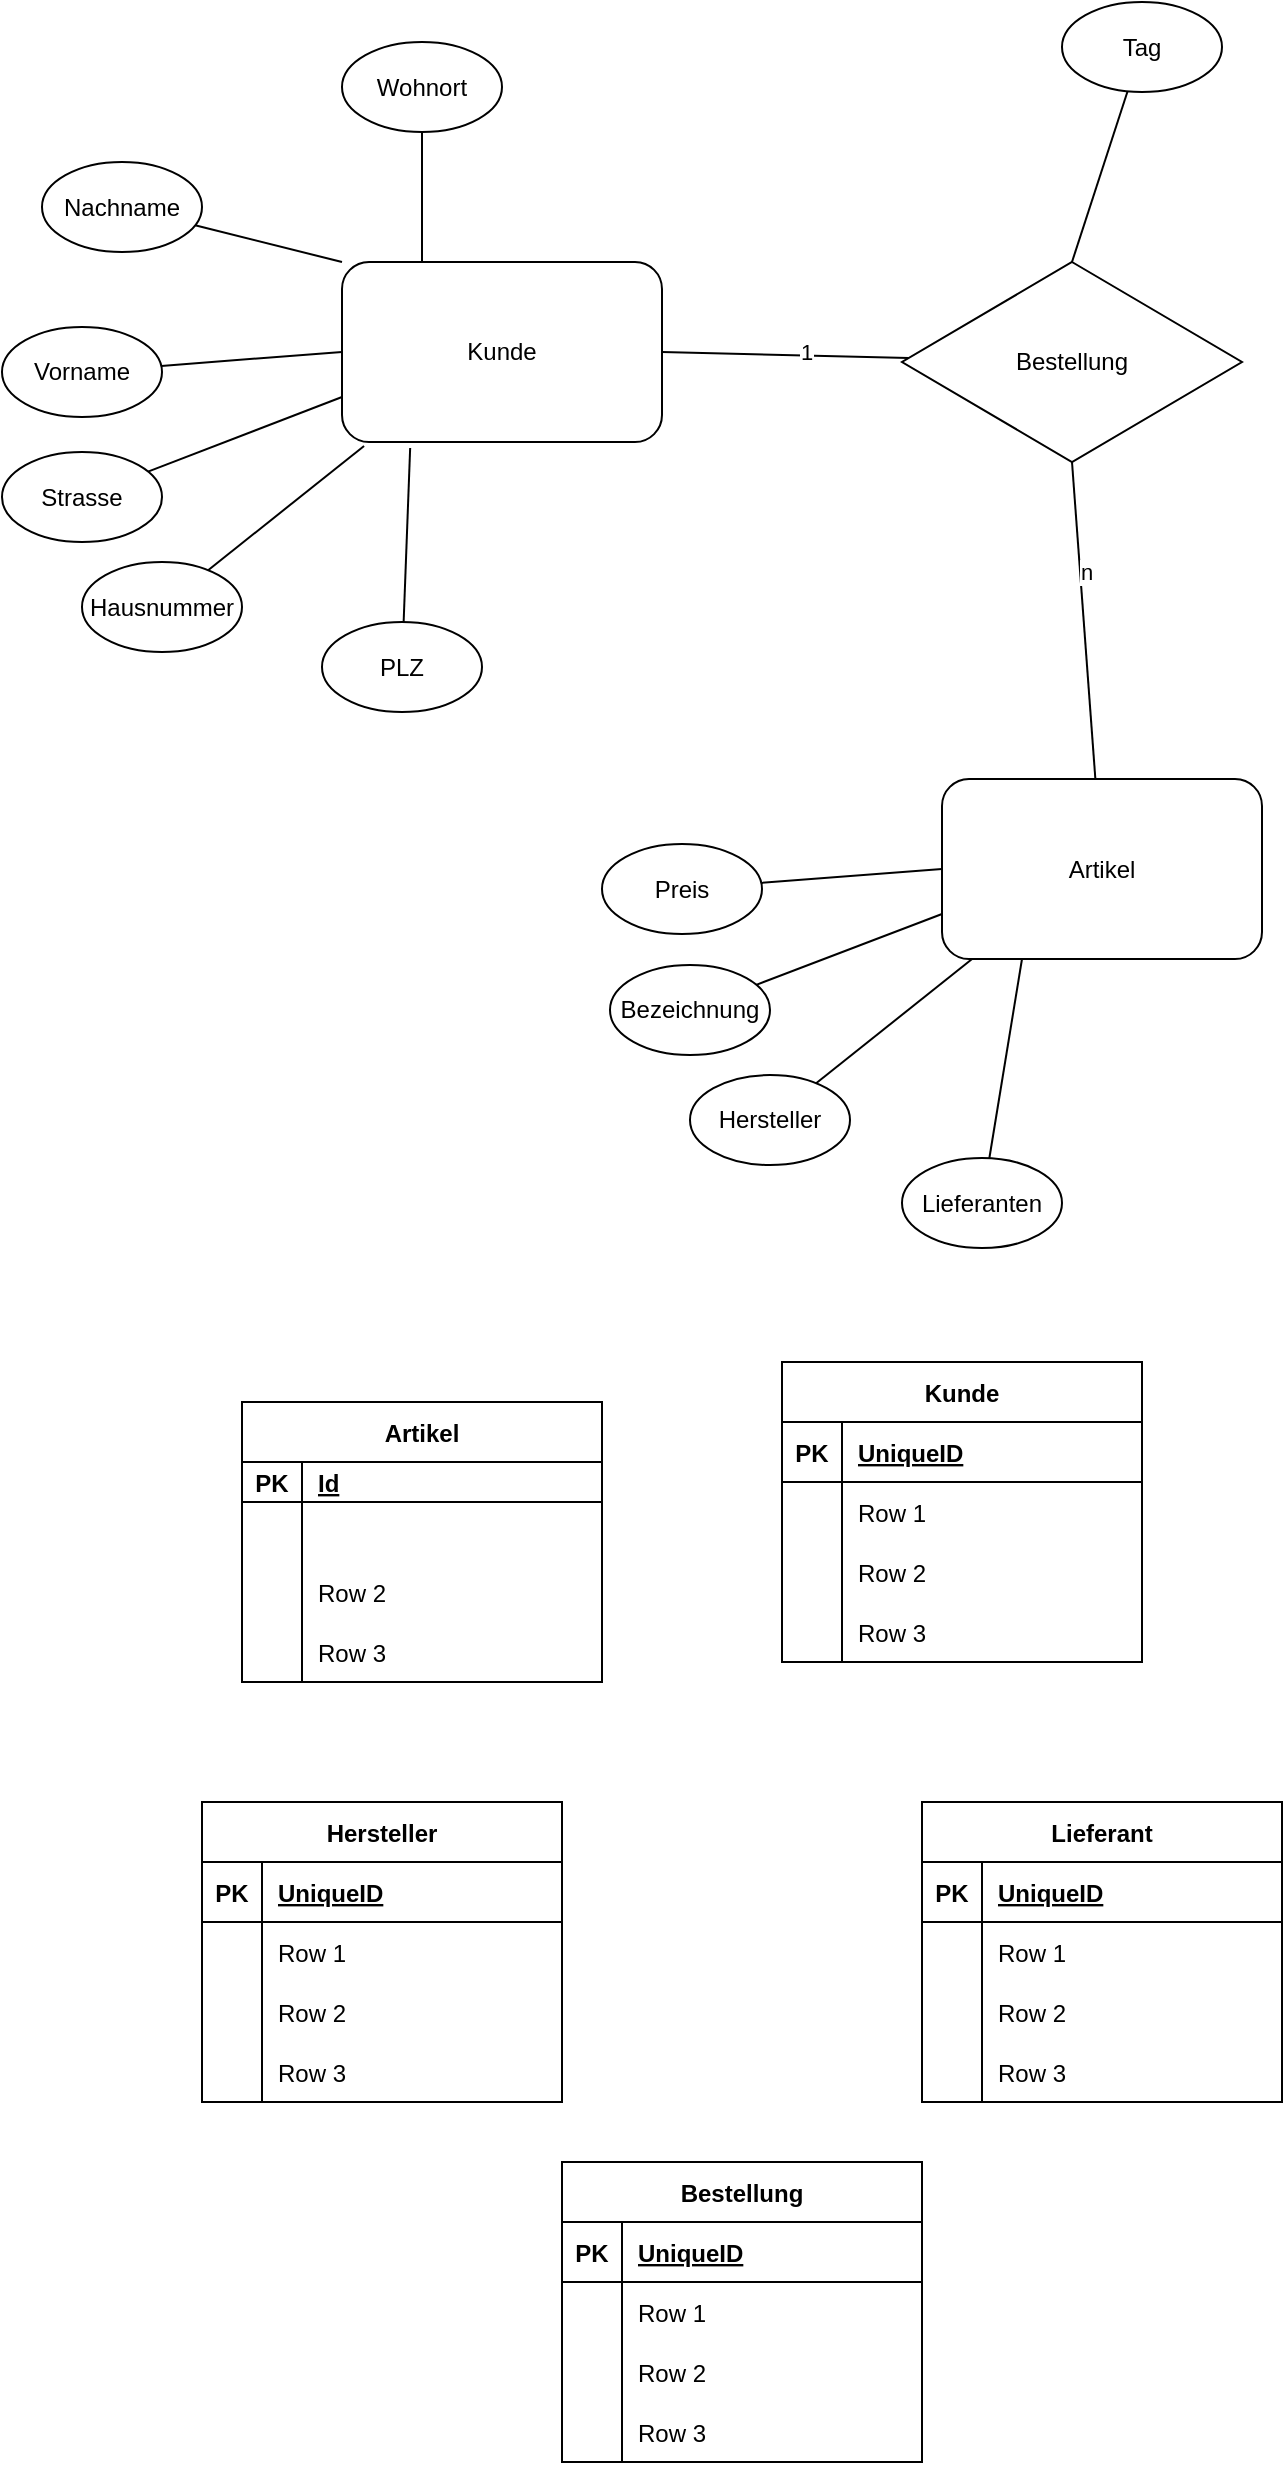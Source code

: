 <mxfile version="20.5.1" type="github"><diagram id="R2lEEEUBdFMjLlhIrx00" name="Page-1"><mxGraphModel dx="1580" dy="882" grid="1" gridSize="10" guides="1" tooltips="1" connect="1" arrows="1" fold="1" page="1" pageScale="1" pageWidth="850" pageHeight="1100" math="0" shadow="0" extFonts="Permanent Marker^https://fonts.googleapis.com/css?family=Permanent+Marker"><root><mxCell id="0"/><mxCell id="1" parent="0"/><mxCell id="NSerbnkWUkwt67EBrDZs-1" value="Kunde" style="rounded=1;whiteSpace=wrap;html=1;" vertex="1" parent="1"><mxGeometry x="200" y="160" width="160" height="90" as="geometry"/></mxCell><mxCell id="NSerbnkWUkwt67EBrDZs-8" style="rounded=0;orthogonalLoop=1;jettySize=auto;html=1;entryX=0;entryY=0.5;entryDx=0;entryDy=0;endArrow=none;endFill=0;" edge="1" parent="1" source="NSerbnkWUkwt67EBrDZs-6" target="NSerbnkWUkwt67EBrDZs-1"><mxGeometry relative="1" as="geometry"/></mxCell><mxCell id="NSerbnkWUkwt67EBrDZs-6" value="Vorname" style="ellipse;whiteSpace=wrap;html=1;" vertex="1" parent="1"><mxGeometry x="30" y="192.5" width="80" height="45" as="geometry"/></mxCell><mxCell id="NSerbnkWUkwt67EBrDZs-11" style="rounded=0;orthogonalLoop=1;jettySize=auto;html=1;entryX=0.069;entryY=1.022;entryDx=0;entryDy=0;endArrow=none;endFill=0;entryPerimeter=0;" edge="1" parent="1" source="NSerbnkWUkwt67EBrDZs-12" target="NSerbnkWUkwt67EBrDZs-1"><mxGeometry relative="1" as="geometry"><mxPoint x="170" y="225" as="targetPoint"/></mxGeometry></mxCell><mxCell id="NSerbnkWUkwt67EBrDZs-12" value="Hausnummer" style="ellipse;whiteSpace=wrap;html=1;" vertex="1" parent="1"><mxGeometry x="70" y="310" width="80" height="45" as="geometry"/></mxCell><mxCell id="NSerbnkWUkwt67EBrDZs-13" style="rounded=0;orthogonalLoop=1;jettySize=auto;html=1;entryX=0;entryY=0.75;entryDx=0;entryDy=0;endArrow=none;endFill=0;" edge="1" parent="1" source="NSerbnkWUkwt67EBrDZs-14" target="NSerbnkWUkwt67EBrDZs-1"><mxGeometry relative="1" as="geometry"><mxPoint x="180" y="235" as="targetPoint"/></mxGeometry></mxCell><mxCell id="NSerbnkWUkwt67EBrDZs-14" value="Strasse" style="ellipse;whiteSpace=wrap;html=1;" vertex="1" parent="1"><mxGeometry x="30" y="255" width="80" height="45" as="geometry"/></mxCell><mxCell id="NSerbnkWUkwt67EBrDZs-15" style="rounded=0;orthogonalLoop=1;jettySize=auto;html=1;entryX=0;entryY=0;entryDx=0;entryDy=0;endArrow=none;endFill=0;" edge="1" parent="1" source="NSerbnkWUkwt67EBrDZs-16" target="NSerbnkWUkwt67EBrDZs-1"><mxGeometry relative="1" as="geometry"><mxPoint x="180" y="132.5" as="targetPoint"/></mxGeometry></mxCell><mxCell id="NSerbnkWUkwt67EBrDZs-16" value="Nachname" style="ellipse;whiteSpace=wrap;html=1;" vertex="1" parent="1"><mxGeometry x="50" y="110" width="80" height="45" as="geometry"/></mxCell><mxCell id="NSerbnkWUkwt67EBrDZs-17" style="rounded=0;orthogonalLoop=1;jettySize=auto;html=1;entryX=0.213;entryY=1.033;entryDx=0;entryDy=0;endArrow=none;endFill=0;entryPerimeter=0;" edge="1" parent="1" source="NSerbnkWUkwt67EBrDZs-18" target="NSerbnkWUkwt67EBrDZs-1"><mxGeometry relative="1" as="geometry"><mxPoint x="221.04" y="261.98" as="targetPoint"/></mxGeometry></mxCell><mxCell id="NSerbnkWUkwt67EBrDZs-18" value="PLZ" style="ellipse;whiteSpace=wrap;html=1;" vertex="1" parent="1"><mxGeometry x="190" y="340" width="80" height="45" as="geometry"/></mxCell><mxCell id="NSerbnkWUkwt67EBrDZs-19" style="edgeStyle=orthogonalEdgeStyle;rounded=0;orthogonalLoop=1;jettySize=auto;html=1;entryX=0.25;entryY=0;entryDx=0;entryDy=0;endArrow=none;endFill=0;" edge="1" parent="1" source="NSerbnkWUkwt67EBrDZs-20" target="NSerbnkWUkwt67EBrDZs-1"><mxGeometry relative="1" as="geometry"><mxPoint x="311.04" y="280.99" as="targetPoint"/></mxGeometry></mxCell><mxCell id="NSerbnkWUkwt67EBrDZs-20" value="Wohnort" style="ellipse;whiteSpace=wrap;html=1;" vertex="1" parent="1"><mxGeometry x="200" y="50" width="80" height="45" as="geometry"/></mxCell><mxCell id="NSerbnkWUkwt67EBrDZs-33" style="edgeStyle=none;rounded=0;orthogonalLoop=1;jettySize=auto;html=1;entryX=0.5;entryY=1;entryDx=0;entryDy=0;endArrow=none;endFill=0;" edge="1" parent="1" source="NSerbnkWUkwt67EBrDZs-21" target="NSerbnkWUkwt67EBrDZs-32"><mxGeometry relative="1" as="geometry"/></mxCell><mxCell id="NSerbnkWUkwt67EBrDZs-38" value="n" style="edgeLabel;html=1;align=center;verticalAlign=middle;resizable=0;points=[];" vertex="1" connectable="0" parent="NSerbnkWUkwt67EBrDZs-33"><mxGeometry x="0.303" y="-3" relative="1" as="geometry"><mxPoint as="offset"/></mxGeometry></mxCell><mxCell id="NSerbnkWUkwt67EBrDZs-21" value="Artikel" style="rounded=1;whiteSpace=wrap;html=1;" vertex="1" parent="1"><mxGeometry x="500" y="418.5" width="160" height="90" as="geometry"/></mxCell><mxCell id="NSerbnkWUkwt67EBrDZs-22" style="rounded=0;orthogonalLoop=1;jettySize=auto;html=1;entryX=0;entryY=0.5;entryDx=0;entryDy=0;endArrow=none;endFill=0;" edge="1" parent="1" source="NSerbnkWUkwt67EBrDZs-23" target="NSerbnkWUkwt67EBrDZs-21"><mxGeometry relative="1" as="geometry"/></mxCell><mxCell id="NSerbnkWUkwt67EBrDZs-23" value="Preis" style="ellipse;whiteSpace=wrap;html=1;" vertex="1" parent="1"><mxGeometry x="330" y="451" width="80" height="45" as="geometry"/></mxCell><mxCell id="NSerbnkWUkwt67EBrDZs-24" style="rounded=0;orthogonalLoop=1;jettySize=auto;html=1;entryX=0.069;entryY=1.022;entryDx=0;entryDy=0;endArrow=none;endFill=0;entryPerimeter=0;" edge="1" parent="1" source="NSerbnkWUkwt67EBrDZs-25"><mxGeometry relative="1" as="geometry"><mxPoint x="515.04" y="508.5" as="targetPoint"/></mxGeometry></mxCell><mxCell id="NSerbnkWUkwt67EBrDZs-25" value="Hersteller" style="ellipse;whiteSpace=wrap;html=1;" vertex="1" parent="1"><mxGeometry x="374" y="566.52" width="80" height="45" as="geometry"/></mxCell><mxCell id="NSerbnkWUkwt67EBrDZs-26" style="rounded=0;orthogonalLoop=1;jettySize=auto;html=1;entryX=0;entryY=0.75;entryDx=0;entryDy=0;endArrow=none;endFill=0;" edge="1" parent="1" source="NSerbnkWUkwt67EBrDZs-27" target="NSerbnkWUkwt67EBrDZs-21"><mxGeometry relative="1" as="geometry"><mxPoint x="480" y="493.5" as="targetPoint"/></mxGeometry></mxCell><mxCell id="NSerbnkWUkwt67EBrDZs-27" value="Bezeichnung" style="ellipse;whiteSpace=wrap;html=1;" vertex="1" parent="1"><mxGeometry x="334" y="511.52" width="80" height="45" as="geometry"/></mxCell><mxCell id="NSerbnkWUkwt67EBrDZs-30" style="rounded=0;orthogonalLoop=1;jettySize=auto;html=1;endArrow=none;endFill=0;entryX=0.25;entryY=1;entryDx=0;entryDy=0;" edge="1" parent="1" source="NSerbnkWUkwt67EBrDZs-31" target="NSerbnkWUkwt67EBrDZs-21"><mxGeometry relative="1" as="geometry"><mxPoint x="563.834" y="508.5" as="targetPoint"/></mxGeometry></mxCell><mxCell id="NSerbnkWUkwt67EBrDZs-31" value="Lieferanten" style="ellipse;whiteSpace=wrap;html=1;" vertex="1" parent="1"><mxGeometry x="480" y="608.02" width="80" height="45" as="geometry"/></mxCell><mxCell id="NSerbnkWUkwt67EBrDZs-34" style="edgeStyle=none;rounded=0;orthogonalLoop=1;jettySize=auto;html=1;entryX=1;entryY=0.5;entryDx=0;entryDy=0;endArrow=none;endFill=0;" edge="1" parent="1" source="NSerbnkWUkwt67EBrDZs-32" target="NSerbnkWUkwt67EBrDZs-1"><mxGeometry relative="1" as="geometry"/></mxCell><mxCell id="NSerbnkWUkwt67EBrDZs-37" value="1" style="edgeLabel;html=1;align=center;verticalAlign=middle;resizable=0;points=[];" vertex="1" connectable="0" parent="NSerbnkWUkwt67EBrDZs-34"><mxGeometry x="-0.166" y="-2" relative="1" as="geometry"><mxPoint as="offset"/></mxGeometry></mxCell><mxCell id="NSerbnkWUkwt67EBrDZs-32" value="Bestellung" style="rhombus;whiteSpace=wrap;html=1;" vertex="1" parent="1"><mxGeometry x="480" y="160" width="170" height="100" as="geometry"/></mxCell><mxCell id="NSerbnkWUkwt67EBrDZs-35" style="rounded=0;orthogonalLoop=1;jettySize=auto;html=1;entryX=0.5;entryY=0;entryDx=0;entryDy=0;endArrow=none;endFill=0;" edge="1" parent="1" source="NSerbnkWUkwt67EBrDZs-36" target="NSerbnkWUkwt67EBrDZs-32"><mxGeometry relative="1" as="geometry"><mxPoint x="600" y="140" as="targetPoint"/></mxGeometry></mxCell><mxCell id="NSerbnkWUkwt67EBrDZs-36" value="Tag" style="ellipse;whiteSpace=wrap;html=1;" vertex="1" parent="1"><mxGeometry x="560" y="30" width="80" height="45" as="geometry"/></mxCell><mxCell id="NSerbnkWUkwt67EBrDZs-144" value="Artikel" style="shape=table;startSize=30;container=1;collapsible=1;childLayout=tableLayout;fixedRows=1;rowLines=0;fontStyle=1;align=center;resizeLast=1;" vertex="1" parent="1"><mxGeometry x="150" y="730" width="180" height="140" as="geometry"/></mxCell><mxCell id="NSerbnkWUkwt67EBrDZs-145" value="" style="shape=tableRow;horizontal=0;startSize=0;swimlaneHead=0;swimlaneBody=0;fillColor=none;collapsible=0;dropTarget=0;points=[[0,0.5],[1,0.5]];portConstraint=eastwest;top=0;left=0;right=0;bottom=1;" vertex="1" parent="NSerbnkWUkwt67EBrDZs-144"><mxGeometry y="30" width="180" height="20" as="geometry"/></mxCell><mxCell id="NSerbnkWUkwt67EBrDZs-146" value="PK" style="shape=partialRectangle;connectable=0;fillColor=none;top=0;left=0;bottom=0;right=0;fontStyle=1;overflow=hidden;" vertex="1" parent="NSerbnkWUkwt67EBrDZs-145"><mxGeometry width="30" height="20" as="geometry"><mxRectangle width="30" height="20" as="alternateBounds"/></mxGeometry></mxCell><mxCell id="NSerbnkWUkwt67EBrDZs-147" value="Id" style="shape=partialRectangle;connectable=0;fillColor=none;top=0;left=0;bottom=0;right=0;align=left;spacingLeft=6;fontStyle=5;overflow=hidden;" vertex="1" parent="NSerbnkWUkwt67EBrDZs-145"><mxGeometry x="30" width="150" height="20" as="geometry"><mxRectangle width="150" height="20" as="alternateBounds"/></mxGeometry></mxCell><mxCell id="NSerbnkWUkwt67EBrDZs-148" value="" style="shape=tableRow;horizontal=0;startSize=0;swimlaneHead=0;swimlaneBody=0;fillColor=none;collapsible=0;dropTarget=0;points=[[0,0.5],[1,0.5]];portConstraint=eastwest;top=0;left=0;right=0;bottom=0;" vertex="1" parent="NSerbnkWUkwt67EBrDZs-144"><mxGeometry y="50" width="180" height="30" as="geometry"/></mxCell><mxCell id="NSerbnkWUkwt67EBrDZs-149" value="" style="shape=partialRectangle;connectable=0;fillColor=none;top=0;left=0;bottom=0;right=0;editable=1;overflow=hidden;" vertex="1" parent="NSerbnkWUkwt67EBrDZs-148"><mxGeometry width="30" height="30" as="geometry"><mxRectangle width="30" height="30" as="alternateBounds"/></mxGeometry></mxCell><mxCell id="NSerbnkWUkwt67EBrDZs-150" value="" style="shape=partialRectangle;connectable=0;fillColor=none;top=0;left=0;bottom=0;right=0;align=left;spacingLeft=6;overflow=hidden;" vertex="1" parent="NSerbnkWUkwt67EBrDZs-148"><mxGeometry x="30" width="150" height="30" as="geometry"><mxRectangle width="150" height="30" as="alternateBounds"/></mxGeometry></mxCell><mxCell id="NSerbnkWUkwt67EBrDZs-151" value="" style="shape=tableRow;horizontal=0;startSize=0;swimlaneHead=0;swimlaneBody=0;fillColor=none;collapsible=0;dropTarget=0;points=[[0,0.5],[1,0.5]];portConstraint=eastwest;top=0;left=0;right=0;bottom=0;" vertex="1" parent="NSerbnkWUkwt67EBrDZs-144"><mxGeometry y="80" width="180" height="30" as="geometry"/></mxCell><mxCell id="NSerbnkWUkwt67EBrDZs-152" value="" style="shape=partialRectangle;connectable=0;fillColor=none;top=0;left=0;bottom=0;right=0;editable=1;overflow=hidden;" vertex="1" parent="NSerbnkWUkwt67EBrDZs-151"><mxGeometry width="30" height="30" as="geometry"><mxRectangle width="30" height="30" as="alternateBounds"/></mxGeometry></mxCell><mxCell id="NSerbnkWUkwt67EBrDZs-153" value="Row 2" style="shape=partialRectangle;connectable=0;fillColor=none;top=0;left=0;bottom=0;right=0;align=left;spacingLeft=6;overflow=hidden;" vertex="1" parent="NSerbnkWUkwt67EBrDZs-151"><mxGeometry x="30" width="150" height="30" as="geometry"><mxRectangle width="150" height="30" as="alternateBounds"/></mxGeometry></mxCell><mxCell id="NSerbnkWUkwt67EBrDZs-154" value="" style="shape=tableRow;horizontal=0;startSize=0;swimlaneHead=0;swimlaneBody=0;fillColor=none;collapsible=0;dropTarget=0;points=[[0,0.5],[1,0.5]];portConstraint=eastwest;top=0;left=0;right=0;bottom=0;" vertex="1" parent="NSerbnkWUkwt67EBrDZs-144"><mxGeometry y="110" width="180" height="30" as="geometry"/></mxCell><mxCell id="NSerbnkWUkwt67EBrDZs-155" value="" style="shape=partialRectangle;connectable=0;fillColor=none;top=0;left=0;bottom=0;right=0;editable=1;overflow=hidden;" vertex="1" parent="NSerbnkWUkwt67EBrDZs-154"><mxGeometry width="30" height="30" as="geometry"><mxRectangle width="30" height="30" as="alternateBounds"/></mxGeometry></mxCell><mxCell id="NSerbnkWUkwt67EBrDZs-156" value="Row 3" style="shape=partialRectangle;connectable=0;fillColor=none;top=0;left=0;bottom=0;right=0;align=left;spacingLeft=6;overflow=hidden;" vertex="1" parent="NSerbnkWUkwt67EBrDZs-154"><mxGeometry x="30" width="150" height="30" as="geometry"><mxRectangle width="150" height="30" as="alternateBounds"/></mxGeometry></mxCell><mxCell id="NSerbnkWUkwt67EBrDZs-157" value="Kunde" style="shape=table;startSize=30;container=1;collapsible=1;childLayout=tableLayout;fixedRows=1;rowLines=0;fontStyle=1;align=center;resizeLast=1;" vertex="1" parent="1"><mxGeometry x="420" y="710" width="180" height="150" as="geometry"/></mxCell><mxCell id="NSerbnkWUkwt67EBrDZs-158" value="" style="shape=tableRow;horizontal=0;startSize=0;swimlaneHead=0;swimlaneBody=0;fillColor=none;collapsible=0;dropTarget=0;points=[[0,0.5],[1,0.5]];portConstraint=eastwest;top=0;left=0;right=0;bottom=1;" vertex="1" parent="NSerbnkWUkwt67EBrDZs-157"><mxGeometry y="30" width="180" height="30" as="geometry"/></mxCell><mxCell id="NSerbnkWUkwt67EBrDZs-159" value="PK" style="shape=partialRectangle;connectable=0;fillColor=none;top=0;left=0;bottom=0;right=0;fontStyle=1;overflow=hidden;" vertex="1" parent="NSerbnkWUkwt67EBrDZs-158"><mxGeometry width="30" height="30" as="geometry"><mxRectangle width="30" height="30" as="alternateBounds"/></mxGeometry></mxCell><mxCell id="NSerbnkWUkwt67EBrDZs-160" value="UniqueID" style="shape=partialRectangle;connectable=0;fillColor=none;top=0;left=0;bottom=0;right=0;align=left;spacingLeft=6;fontStyle=5;overflow=hidden;" vertex="1" parent="NSerbnkWUkwt67EBrDZs-158"><mxGeometry x="30" width="150" height="30" as="geometry"><mxRectangle width="150" height="30" as="alternateBounds"/></mxGeometry></mxCell><mxCell id="NSerbnkWUkwt67EBrDZs-161" value="" style="shape=tableRow;horizontal=0;startSize=0;swimlaneHead=0;swimlaneBody=0;fillColor=none;collapsible=0;dropTarget=0;points=[[0,0.5],[1,0.5]];portConstraint=eastwest;top=0;left=0;right=0;bottom=0;" vertex="1" parent="NSerbnkWUkwt67EBrDZs-157"><mxGeometry y="60" width="180" height="30" as="geometry"/></mxCell><mxCell id="NSerbnkWUkwt67EBrDZs-162" value="" style="shape=partialRectangle;connectable=0;fillColor=none;top=0;left=0;bottom=0;right=0;editable=1;overflow=hidden;" vertex="1" parent="NSerbnkWUkwt67EBrDZs-161"><mxGeometry width="30" height="30" as="geometry"><mxRectangle width="30" height="30" as="alternateBounds"/></mxGeometry></mxCell><mxCell id="NSerbnkWUkwt67EBrDZs-163" value="Row 1" style="shape=partialRectangle;connectable=0;fillColor=none;top=0;left=0;bottom=0;right=0;align=left;spacingLeft=6;overflow=hidden;" vertex="1" parent="NSerbnkWUkwt67EBrDZs-161"><mxGeometry x="30" width="150" height="30" as="geometry"><mxRectangle width="150" height="30" as="alternateBounds"/></mxGeometry></mxCell><mxCell id="NSerbnkWUkwt67EBrDZs-164" value="" style="shape=tableRow;horizontal=0;startSize=0;swimlaneHead=0;swimlaneBody=0;fillColor=none;collapsible=0;dropTarget=0;points=[[0,0.5],[1,0.5]];portConstraint=eastwest;top=0;left=0;right=0;bottom=0;" vertex="1" parent="NSerbnkWUkwt67EBrDZs-157"><mxGeometry y="90" width="180" height="30" as="geometry"/></mxCell><mxCell id="NSerbnkWUkwt67EBrDZs-165" value="" style="shape=partialRectangle;connectable=0;fillColor=none;top=0;left=0;bottom=0;right=0;editable=1;overflow=hidden;" vertex="1" parent="NSerbnkWUkwt67EBrDZs-164"><mxGeometry width="30" height="30" as="geometry"><mxRectangle width="30" height="30" as="alternateBounds"/></mxGeometry></mxCell><mxCell id="NSerbnkWUkwt67EBrDZs-166" value="Row 2" style="shape=partialRectangle;connectable=0;fillColor=none;top=0;left=0;bottom=0;right=0;align=left;spacingLeft=6;overflow=hidden;" vertex="1" parent="NSerbnkWUkwt67EBrDZs-164"><mxGeometry x="30" width="150" height="30" as="geometry"><mxRectangle width="150" height="30" as="alternateBounds"/></mxGeometry></mxCell><mxCell id="NSerbnkWUkwt67EBrDZs-167" value="" style="shape=tableRow;horizontal=0;startSize=0;swimlaneHead=0;swimlaneBody=0;fillColor=none;collapsible=0;dropTarget=0;points=[[0,0.5],[1,0.5]];portConstraint=eastwest;top=0;left=0;right=0;bottom=0;" vertex="1" parent="NSerbnkWUkwt67EBrDZs-157"><mxGeometry y="120" width="180" height="30" as="geometry"/></mxCell><mxCell id="NSerbnkWUkwt67EBrDZs-168" value="" style="shape=partialRectangle;connectable=0;fillColor=none;top=0;left=0;bottom=0;right=0;editable=1;overflow=hidden;" vertex="1" parent="NSerbnkWUkwt67EBrDZs-167"><mxGeometry width="30" height="30" as="geometry"><mxRectangle width="30" height="30" as="alternateBounds"/></mxGeometry></mxCell><mxCell id="NSerbnkWUkwt67EBrDZs-169" value="Row 3" style="shape=partialRectangle;connectable=0;fillColor=none;top=0;left=0;bottom=0;right=0;align=left;spacingLeft=6;overflow=hidden;" vertex="1" parent="NSerbnkWUkwt67EBrDZs-167"><mxGeometry x="30" width="150" height="30" as="geometry"><mxRectangle width="150" height="30" as="alternateBounds"/></mxGeometry></mxCell><mxCell id="NSerbnkWUkwt67EBrDZs-170" value="Lieferant" style="shape=table;startSize=30;container=1;collapsible=1;childLayout=tableLayout;fixedRows=1;rowLines=0;fontStyle=1;align=center;resizeLast=1;" vertex="1" parent="1"><mxGeometry x="490" y="930" width="180" height="150" as="geometry"/></mxCell><mxCell id="NSerbnkWUkwt67EBrDZs-171" value="" style="shape=tableRow;horizontal=0;startSize=0;swimlaneHead=0;swimlaneBody=0;fillColor=none;collapsible=0;dropTarget=0;points=[[0,0.5],[1,0.5]];portConstraint=eastwest;top=0;left=0;right=0;bottom=1;" vertex="1" parent="NSerbnkWUkwt67EBrDZs-170"><mxGeometry y="30" width="180" height="30" as="geometry"/></mxCell><mxCell id="NSerbnkWUkwt67EBrDZs-172" value="PK" style="shape=partialRectangle;connectable=0;fillColor=none;top=0;left=0;bottom=0;right=0;fontStyle=1;overflow=hidden;" vertex="1" parent="NSerbnkWUkwt67EBrDZs-171"><mxGeometry width="30" height="30" as="geometry"><mxRectangle width="30" height="30" as="alternateBounds"/></mxGeometry></mxCell><mxCell id="NSerbnkWUkwt67EBrDZs-173" value="UniqueID" style="shape=partialRectangle;connectable=0;fillColor=none;top=0;left=0;bottom=0;right=0;align=left;spacingLeft=6;fontStyle=5;overflow=hidden;" vertex="1" parent="NSerbnkWUkwt67EBrDZs-171"><mxGeometry x="30" width="150" height="30" as="geometry"><mxRectangle width="150" height="30" as="alternateBounds"/></mxGeometry></mxCell><mxCell id="NSerbnkWUkwt67EBrDZs-174" value="" style="shape=tableRow;horizontal=0;startSize=0;swimlaneHead=0;swimlaneBody=0;fillColor=none;collapsible=0;dropTarget=0;points=[[0,0.5],[1,0.5]];portConstraint=eastwest;top=0;left=0;right=0;bottom=0;" vertex="1" parent="NSerbnkWUkwt67EBrDZs-170"><mxGeometry y="60" width="180" height="30" as="geometry"/></mxCell><mxCell id="NSerbnkWUkwt67EBrDZs-175" value="" style="shape=partialRectangle;connectable=0;fillColor=none;top=0;left=0;bottom=0;right=0;editable=1;overflow=hidden;" vertex="1" parent="NSerbnkWUkwt67EBrDZs-174"><mxGeometry width="30" height="30" as="geometry"><mxRectangle width="30" height="30" as="alternateBounds"/></mxGeometry></mxCell><mxCell id="NSerbnkWUkwt67EBrDZs-176" value="Row 1" style="shape=partialRectangle;connectable=0;fillColor=none;top=0;left=0;bottom=0;right=0;align=left;spacingLeft=6;overflow=hidden;" vertex="1" parent="NSerbnkWUkwt67EBrDZs-174"><mxGeometry x="30" width="150" height="30" as="geometry"><mxRectangle width="150" height="30" as="alternateBounds"/></mxGeometry></mxCell><mxCell id="NSerbnkWUkwt67EBrDZs-177" value="" style="shape=tableRow;horizontal=0;startSize=0;swimlaneHead=0;swimlaneBody=0;fillColor=none;collapsible=0;dropTarget=0;points=[[0,0.5],[1,0.5]];portConstraint=eastwest;top=0;left=0;right=0;bottom=0;" vertex="1" parent="NSerbnkWUkwt67EBrDZs-170"><mxGeometry y="90" width="180" height="30" as="geometry"/></mxCell><mxCell id="NSerbnkWUkwt67EBrDZs-178" value="" style="shape=partialRectangle;connectable=0;fillColor=none;top=0;left=0;bottom=0;right=0;editable=1;overflow=hidden;" vertex="1" parent="NSerbnkWUkwt67EBrDZs-177"><mxGeometry width="30" height="30" as="geometry"><mxRectangle width="30" height="30" as="alternateBounds"/></mxGeometry></mxCell><mxCell id="NSerbnkWUkwt67EBrDZs-179" value="Row 2" style="shape=partialRectangle;connectable=0;fillColor=none;top=0;left=0;bottom=0;right=0;align=left;spacingLeft=6;overflow=hidden;" vertex="1" parent="NSerbnkWUkwt67EBrDZs-177"><mxGeometry x="30" width="150" height="30" as="geometry"><mxRectangle width="150" height="30" as="alternateBounds"/></mxGeometry></mxCell><mxCell id="NSerbnkWUkwt67EBrDZs-180" value="" style="shape=tableRow;horizontal=0;startSize=0;swimlaneHead=0;swimlaneBody=0;fillColor=none;collapsible=0;dropTarget=0;points=[[0,0.5],[1,0.5]];portConstraint=eastwest;top=0;left=0;right=0;bottom=0;" vertex="1" parent="NSerbnkWUkwt67EBrDZs-170"><mxGeometry y="120" width="180" height="30" as="geometry"/></mxCell><mxCell id="NSerbnkWUkwt67EBrDZs-181" value="" style="shape=partialRectangle;connectable=0;fillColor=none;top=0;left=0;bottom=0;right=0;editable=1;overflow=hidden;" vertex="1" parent="NSerbnkWUkwt67EBrDZs-180"><mxGeometry width="30" height="30" as="geometry"><mxRectangle width="30" height="30" as="alternateBounds"/></mxGeometry></mxCell><mxCell id="NSerbnkWUkwt67EBrDZs-182" value="Row 3" style="shape=partialRectangle;connectable=0;fillColor=none;top=0;left=0;bottom=0;right=0;align=left;spacingLeft=6;overflow=hidden;" vertex="1" parent="NSerbnkWUkwt67EBrDZs-180"><mxGeometry x="30" width="150" height="30" as="geometry"><mxRectangle width="150" height="30" as="alternateBounds"/></mxGeometry></mxCell><mxCell id="NSerbnkWUkwt67EBrDZs-183" value="Hersteller" style="shape=table;startSize=30;container=1;collapsible=1;childLayout=tableLayout;fixedRows=1;rowLines=0;fontStyle=1;align=center;resizeLast=1;" vertex="1" parent="1"><mxGeometry x="130" y="930" width="180" height="150" as="geometry"/></mxCell><mxCell id="NSerbnkWUkwt67EBrDZs-184" value="" style="shape=tableRow;horizontal=0;startSize=0;swimlaneHead=0;swimlaneBody=0;fillColor=none;collapsible=0;dropTarget=0;points=[[0,0.5],[1,0.5]];portConstraint=eastwest;top=0;left=0;right=0;bottom=1;" vertex="1" parent="NSerbnkWUkwt67EBrDZs-183"><mxGeometry y="30" width="180" height="30" as="geometry"/></mxCell><mxCell id="NSerbnkWUkwt67EBrDZs-185" value="PK" style="shape=partialRectangle;connectable=0;fillColor=none;top=0;left=0;bottom=0;right=0;fontStyle=1;overflow=hidden;" vertex="1" parent="NSerbnkWUkwt67EBrDZs-184"><mxGeometry width="30" height="30" as="geometry"><mxRectangle width="30" height="30" as="alternateBounds"/></mxGeometry></mxCell><mxCell id="NSerbnkWUkwt67EBrDZs-186" value="UniqueID" style="shape=partialRectangle;connectable=0;fillColor=none;top=0;left=0;bottom=0;right=0;align=left;spacingLeft=6;fontStyle=5;overflow=hidden;" vertex="1" parent="NSerbnkWUkwt67EBrDZs-184"><mxGeometry x="30" width="150" height="30" as="geometry"><mxRectangle width="150" height="30" as="alternateBounds"/></mxGeometry></mxCell><mxCell id="NSerbnkWUkwt67EBrDZs-187" value="" style="shape=tableRow;horizontal=0;startSize=0;swimlaneHead=0;swimlaneBody=0;fillColor=none;collapsible=0;dropTarget=0;points=[[0,0.5],[1,0.5]];portConstraint=eastwest;top=0;left=0;right=0;bottom=0;" vertex="1" parent="NSerbnkWUkwt67EBrDZs-183"><mxGeometry y="60" width="180" height="30" as="geometry"/></mxCell><mxCell id="NSerbnkWUkwt67EBrDZs-188" value="" style="shape=partialRectangle;connectable=0;fillColor=none;top=0;left=0;bottom=0;right=0;editable=1;overflow=hidden;" vertex="1" parent="NSerbnkWUkwt67EBrDZs-187"><mxGeometry width="30" height="30" as="geometry"><mxRectangle width="30" height="30" as="alternateBounds"/></mxGeometry></mxCell><mxCell id="NSerbnkWUkwt67EBrDZs-189" value="Row 1" style="shape=partialRectangle;connectable=0;fillColor=none;top=0;left=0;bottom=0;right=0;align=left;spacingLeft=6;overflow=hidden;" vertex="1" parent="NSerbnkWUkwt67EBrDZs-187"><mxGeometry x="30" width="150" height="30" as="geometry"><mxRectangle width="150" height="30" as="alternateBounds"/></mxGeometry></mxCell><mxCell id="NSerbnkWUkwt67EBrDZs-190" value="" style="shape=tableRow;horizontal=0;startSize=0;swimlaneHead=0;swimlaneBody=0;fillColor=none;collapsible=0;dropTarget=0;points=[[0,0.5],[1,0.5]];portConstraint=eastwest;top=0;left=0;right=0;bottom=0;" vertex="1" parent="NSerbnkWUkwt67EBrDZs-183"><mxGeometry y="90" width="180" height="30" as="geometry"/></mxCell><mxCell id="NSerbnkWUkwt67EBrDZs-191" value="" style="shape=partialRectangle;connectable=0;fillColor=none;top=0;left=0;bottom=0;right=0;editable=1;overflow=hidden;" vertex="1" parent="NSerbnkWUkwt67EBrDZs-190"><mxGeometry width="30" height="30" as="geometry"><mxRectangle width="30" height="30" as="alternateBounds"/></mxGeometry></mxCell><mxCell id="NSerbnkWUkwt67EBrDZs-192" value="Row 2" style="shape=partialRectangle;connectable=0;fillColor=none;top=0;left=0;bottom=0;right=0;align=left;spacingLeft=6;overflow=hidden;" vertex="1" parent="NSerbnkWUkwt67EBrDZs-190"><mxGeometry x="30" width="150" height="30" as="geometry"><mxRectangle width="150" height="30" as="alternateBounds"/></mxGeometry></mxCell><mxCell id="NSerbnkWUkwt67EBrDZs-193" value="" style="shape=tableRow;horizontal=0;startSize=0;swimlaneHead=0;swimlaneBody=0;fillColor=none;collapsible=0;dropTarget=0;points=[[0,0.5],[1,0.5]];portConstraint=eastwest;top=0;left=0;right=0;bottom=0;" vertex="1" parent="NSerbnkWUkwt67EBrDZs-183"><mxGeometry y="120" width="180" height="30" as="geometry"/></mxCell><mxCell id="NSerbnkWUkwt67EBrDZs-194" value="" style="shape=partialRectangle;connectable=0;fillColor=none;top=0;left=0;bottom=0;right=0;editable=1;overflow=hidden;" vertex="1" parent="NSerbnkWUkwt67EBrDZs-193"><mxGeometry width="30" height="30" as="geometry"><mxRectangle width="30" height="30" as="alternateBounds"/></mxGeometry></mxCell><mxCell id="NSerbnkWUkwt67EBrDZs-195" value="Row 3" style="shape=partialRectangle;connectable=0;fillColor=none;top=0;left=0;bottom=0;right=0;align=left;spacingLeft=6;overflow=hidden;" vertex="1" parent="NSerbnkWUkwt67EBrDZs-193"><mxGeometry x="30" width="150" height="30" as="geometry"><mxRectangle width="150" height="30" as="alternateBounds"/></mxGeometry></mxCell><mxCell id="NSerbnkWUkwt67EBrDZs-196" value="Bestellung" style="shape=table;startSize=30;container=1;collapsible=1;childLayout=tableLayout;fixedRows=1;rowLines=0;fontStyle=1;align=center;resizeLast=1;" vertex="1" parent="1"><mxGeometry x="310" y="1110" width="180" height="150" as="geometry"/></mxCell><mxCell id="NSerbnkWUkwt67EBrDZs-197" value="" style="shape=tableRow;horizontal=0;startSize=0;swimlaneHead=0;swimlaneBody=0;fillColor=none;collapsible=0;dropTarget=0;points=[[0,0.5],[1,0.5]];portConstraint=eastwest;top=0;left=0;right=0;bottom=1;" vertex="1" parent="NSerbnkWUkwt67EBrDZs-196"><mxGeometry y="30" width="180" height="30" as="geometry"/></mxCell><mxCell id="NSerbnkWUkwt67EBrDZs-198" value="PK" style="shape=partialRectangle;connectable=0;fillColor=none;top=0;left=0;bottom=0;right=0;fontStyle=1;overflow=hidden;" vertex="1" parent="NSerbnkWUkwt67EBrDZs-197"><mxGeometry width="30" height="30" as="geometry"><mxRectangle width="30" height="30" as="alternateBounds"/></mxGeometry></mxCell><mxCell id="NSerbnkWUkwt67EBrDZs-199" value="UniqueID" style="shape=partialRectangle;connectable=0;fillColor=none;top=0;left=0;bottom=0;right=0;align=left;spacingLeft=6;fontStyle=5;overflow=hidden;" vertex="1" parent="NSerbnkWUkwt67EBrDZs-197"><mxGeometry x="30" width="150" height="30" as="geometry"><mxRectangle width="150" height="30" as="alternateBounds"/></mxGeometry></mxCell><mxCell id="NSerbnkWUkwt67EBrDZs-200" value="" style="shape=tableRow;horizontal=0;startSize=0;swimlaneHead=0;swimlaneBody=0;fillColor=none;collapsible=0;dropTarget=0;points=[[0,0.5],[1,0.5]];portConstraint=eastwest;top=0;left=0;right=0;bottom=0;" vertex="1" parent="NSerbnkWUkwt67EBrDZs-196"><mxGeometry y="60" width="180" height="30" as="geometry"/></mxCell><mxCell id="NSerbnkWUkwt67EBrDZs-201" value="" style="shape=partialRectangle;connectable=0;fillColor=none;top=0;left=0;bottom=0;right=0;editable=1;overflow=hidden;" vertex="1" parent="NSerbnkWUkwt67EBrDZs-200"><mxGeometry width="30" height="30" as="geometry"><mxRectangle width="30" height="30" as="alternateBounds"/></mxGeometry></mxCell><mxCell id="NSerbnkWUkwt67EBrDZs-202" value="Row 1" style="shape=partialRectangle;connectable=0;fillColor=none;top=0;left=0;bottom=0;right=0;align=left;spacingLeft=6;overflow=hidden;" vertex="1" parent="NSerbnkWUkwt67EBrDZs-200"><mxGeometry x="30" width="150" height="30" as="geometry"><mxRectangle width="150" height="30" as="alternateBounds"/></mxGeometry></mxCell><mxCell id="NSerbnkWUkwt67EBrDZs-203" value="" style="shape=tableRow;horizontal=0;startSize=0;swimlaneHead=0;swimlaneBody=0;fillColor=none;collapsible=0;dropTarget=0;points=[[0,0.5],[1,0.5]];portConstraint=eastwest;top=0;left=0;right=0;bottom=0;" vertex="1" parent="NSerbnkWUkwt67EBrDZs-196"><mxGeometry y="90" width="180" height="30" as="geometry"/></mxCell><mxCell id="NSerbnkWUkwt67EBrDZs-204" value="" style="shape=partialRectangle;connectable=0;fillColor=none;top=0;left=0;bottom=0;right=0;editable=1;overflow=hidden;" vertex="1" parent="NSerbnkWUkwt67EBrDZs-203"><mxGeometry width="30" height="30" as="geometry"><mxRectangle width="30" height="30" as="alternateBounds"/></mxGeometry></mxCell><mxCell id="NSerbnkWUkwt67EBrDZs-205" value="Row 2" style="shape=partialRectangle;connectable=0;fillColor=none;top=0;left=0;bottom=0;right=0;align=left;spacingLeft=6;overflow=hidden;" vertex="1" parent="NSerbnkWUkwt67EBrDZs-203"><mxGeometry x="30" width="150" height="30" as="geometry"><mxRectangle width="150" height="30" as="alternateBounds"/></mxGeometry></mxCell><mxCell id="NSerbnkWUkwt67EBrDZs-206" value="" style="shape=tableRow;horizontal=0;startSize=0;swimlaneHead=0;swimlaneBody=0;fillColor=none;collapsible=0;dropTarget=0;points=[[0,0.5],[1,0.5]];portConstraint=eastwest;top=0;left=0;right=0;bottom=0;" vertex="1" parent="NSerbnkWUkwt67EBrDZs-196"><mxGeometry y="120" width="180" height="30" as="geometry"/></mxCell><mxCell id="NSerbnkWUkwt67EBrDZs-207" value="" style="shape=partialRectangle;connectable=0;fillColor=none;top=0;left=0;bottom=0;right=0;editable=1;overflow=hidden;" vertex="1" parent="NSerbnkWUkwt67EBrDZs-206"><mxGeometry width="30" height="30" as="geometry"><mxRectangle width="30" height="30" as="alternateBounds"/></mxGeometry></mxCell><mxCell id="NSerbnkWUkwt67EBrDZs-208" value="Row 3" style="shape=partialRectangle;connectable=0;fillColor=none;top=0;left=0;bottom=0;right=0;align=left;spacingLeft=6;overflow=hidden;" vertex="1" parent="NSerbnkWUkwt67EBrDZs-206"><mxGeometry x="30" width="150" height="30" as="geometry"><mxRectangle width="150" height="30" as="alternateBounds"/></mxGeometry></mxCell></root></mxGraphModel></diagram></mxfile>